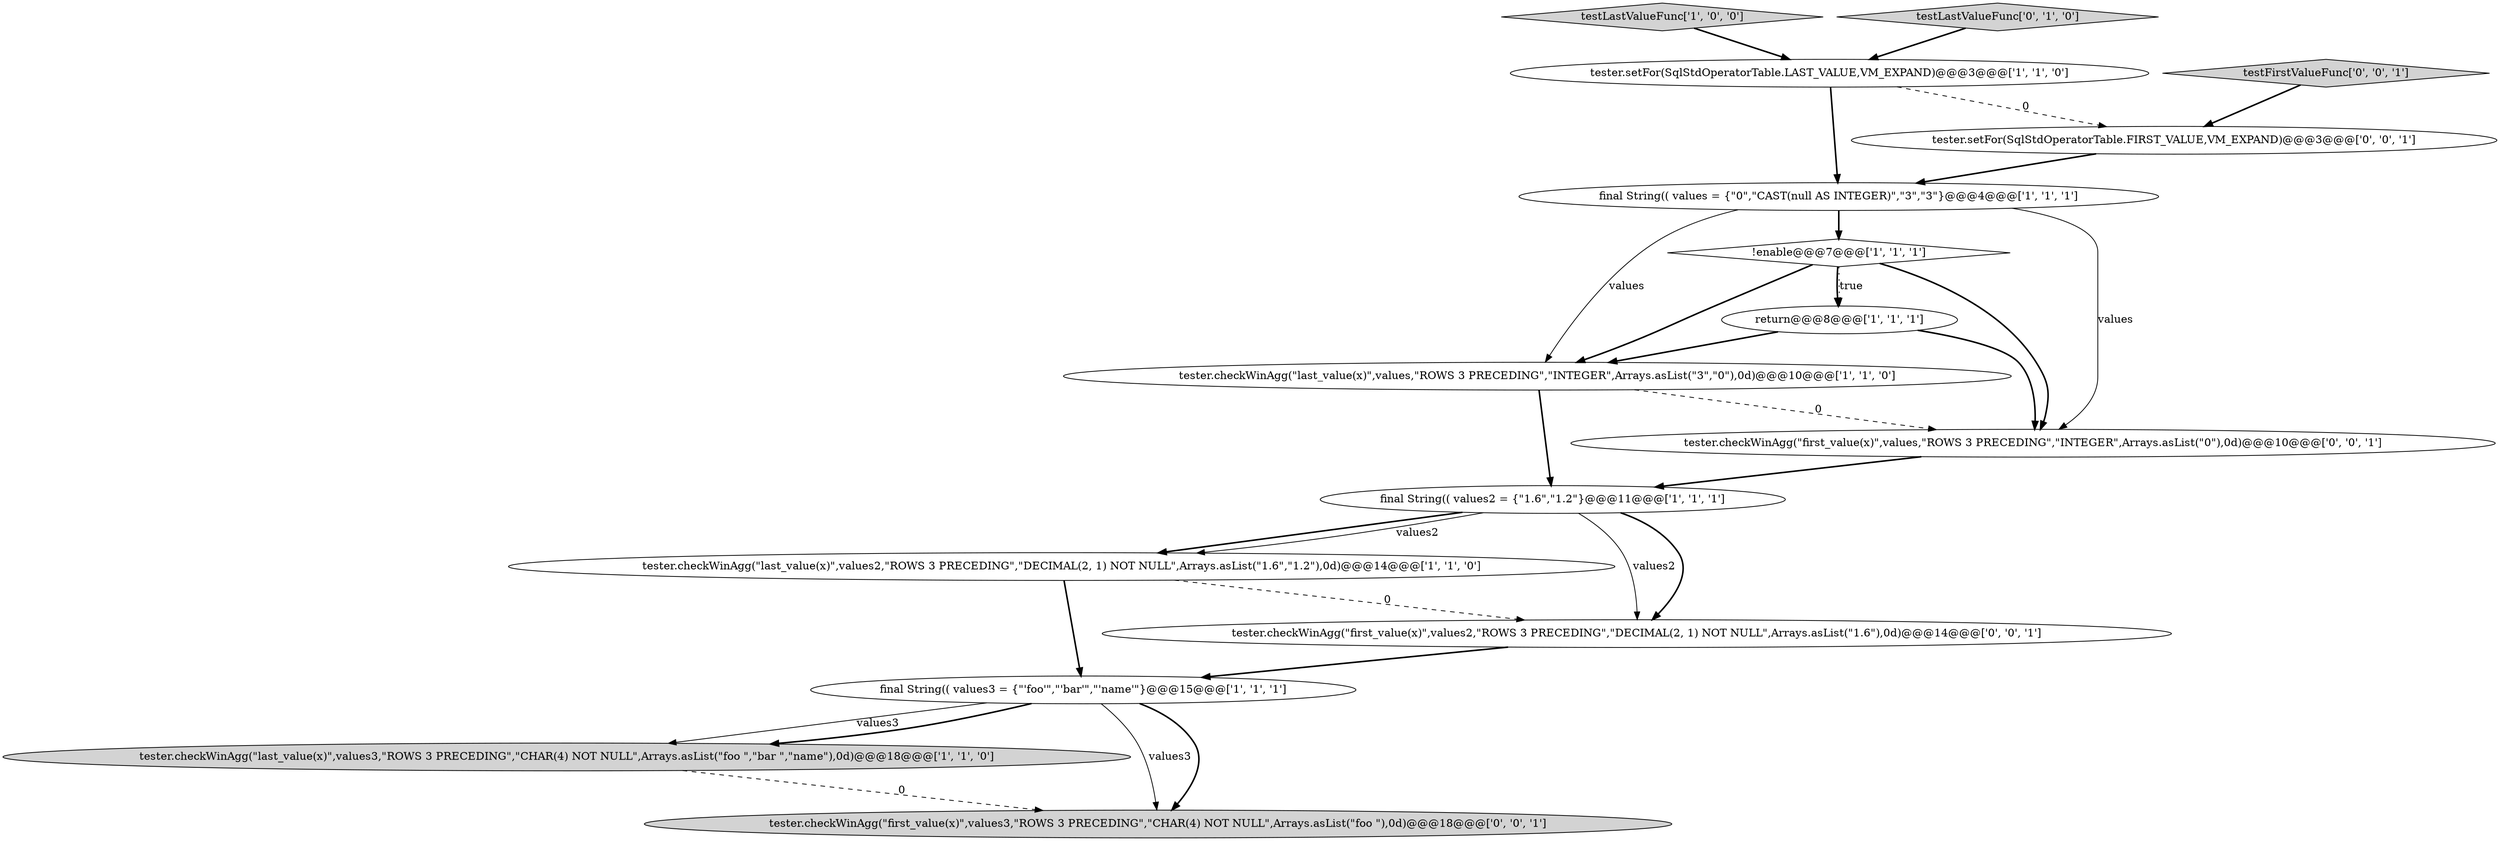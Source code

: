 digraph {
12 [style = filled, label = "tester.checkWinAgg(\"first_value(x)\",values2,\"ROWS 3 PRECEDING\",\"DECIMAL(2, 1) NOT NULL\",Arrays.asList(\"1.6\"),0d)@@@14@@@['0', '0', '1']", fillcolor = white, shape = ellipse image = "AAA0AAABBB3BBB"];
2 [style = filled, label = "tester.checkWinAgg(\"last_value(x)\",values,\"ROWS 3 PRECEDING\",\"INTEGER\",Arrays.asList(\"3\",\"0\"),0d)@@@10@@@['1', '1', '0']", fillcolor = white, shape = ellipse image = "AAA0AAABBB1BBB"];
11 [style = filled, label = "tester.checkWinAgg(\"first_value(x)\",values3,\"ROWS 3 PRECEDING\",\"CHAR(4) NOT NULL\",Arrays.asList(\"foo \"),0d)@@@18@@@['0', '0', '1']", fillcolor = lightgray, shape = ellipse image = "AAA0AAABBB3BBB"];
9 [style = filled, label = "tester.setFor(SqlStdOperatorTable.LAST_VALUE,VM_EXPAND)@@@3@@@['1', '1', '0']", fillcolor = white, shape = ellipse image = "AAA0AAABBB1BBB"];
13 [style = filled, label = "testFirstValueFunc['0', '0', '1']", fillcolor = lightgray, shape = diamond image = "AAA0AAABBB3BBB"];
1 [style = filled, label = "final String(( values = {\"0\",\"CAST(null AS INTEGER)\",\"3\",\"3\"}@@@4@@@['1', '1', '1']", fillcolor = white, shape = ellipse image = "AAA0AAABBB1BBB"];
15 [style = filled, label = "tester.checkWinAgg(\"first_value(x)\",values,\"ROWS 3 PRECEDING\",\"INTEGER\",Arrays.asList(\"0\"),0d)@@@10@@@['0', '0', '1']", fillcolor = white, shape = ellipse image = "AAA0AAABBB3BBB"];
14 [style = filled, label = "tester.setFor(SqlStdOperatorTable.FIRST_VALUE,VM_EXPAND)@@@3@@@['0', '0', '1']", fillcolor = white, shape = ellipse image = "AAA0AAABBB3BBB"];
4 [style = filled, label = "tester.checkWinAgg(\"last_value(x)\",values3,\"ROWS 3 PRECEDING\",\"CHAR(4) NOT NULL\",Arrays.asList(\"foo \",\"bar \",\"name\"),0d)@@@18@@@['1', '1', '0']", fillcolor = lightgray, shape = ellipse image = "AAA0AAABBB1BBB"];
6 [style = filled, label = "tester.checkWinAgg(\"last_value(x)\",values2,\"ROWS 3 PRECEDING\",\"DECIMAL(2, 1) NOT NULL\",Arrays.asList(\"1.6\",\"1.2\"),0d)@@@14@@@['1', '1', '0']", fillcolor = white, shape = ellipse image = "AAA0AAABBB1BBB"];
3 [style = filled, label = "!enable@@@7@@@['1', '1', '1']", fillcolor = white, shape = diamond image = "AAA0AAABBB1BBB"];
0 [style = filled, label = "testLastValueFunc['1', '0', '0']", fillcolor = lightgray, shape = diamond image = "AAA0AAABBB1BBB"];
7 [style = filled, label = "return@@@8@@@['1', '1', '1']", fillcolor = white, shape = ellipse image = "AAA0AAABBB1BBB"];
8 [style = filled, label = "final String(( values3 = {\"'foo'\",\"'bar'\",\"'name'\"}@@@15@@@['1', '1', '1']", fillcolor = white, shape = ellipse image = "AAA0AAABBB1BBB"];
10 [style = filled, label = "testLastValueFunc['0', '1', '0']", fillcolor = lightgray, shape = diamond image = "AAA0AAABBB2BBB"];
5 [style = filled, label = "final String(( values2 = {\"1.6\",\"1.2\"}@@@11@@@['1', '1', '1']", fillcolor = white, shape = ellipse image = "AAA0AAABBB1BBB"];
0->9 [style = bold, label=""];
3->7 [style = dotted, label="true"];
8->4 [style = solid, label="values3"];
1->3 [style = bold, label=""];
3->15 [style = bold, label=""];
1->2 [style = solid, label="values"];
15->5 [style = bold, label=""];
14->1 [style = bold, label=""];
5->12 [style = solid, label="values2"];
2->15 [style = dashed, label="0"];
6->12 [style = dashed, label="0"];
8->11 [style = solid, label="values3"];
9->14 [style = dashed, label="0"];
5->6 [style = bold, label=""];
3->2 [style = bold, label=""];
3->7 [style = bold, label=""];
5->12 [style = bold, label=""];
5->6 [style = solid, label="values2"];
7->2 [style = bold, label=""];
12->8 [style = bold, label=""];
6->8 [style = bold, label=""];
1->15 [style = solid, label="values"];
7->15 [style = bold, label=""];
10->9 [style = bold, label=""];
8->4 [style = bold, label=""];
4->11 [style = dashed, label="0"];
9->1 [style = bold, label=""];
8->11 [style = bold, label=""];
13->14 [style = bold, label=""];
2->5 [style = bold, label=""];
}
